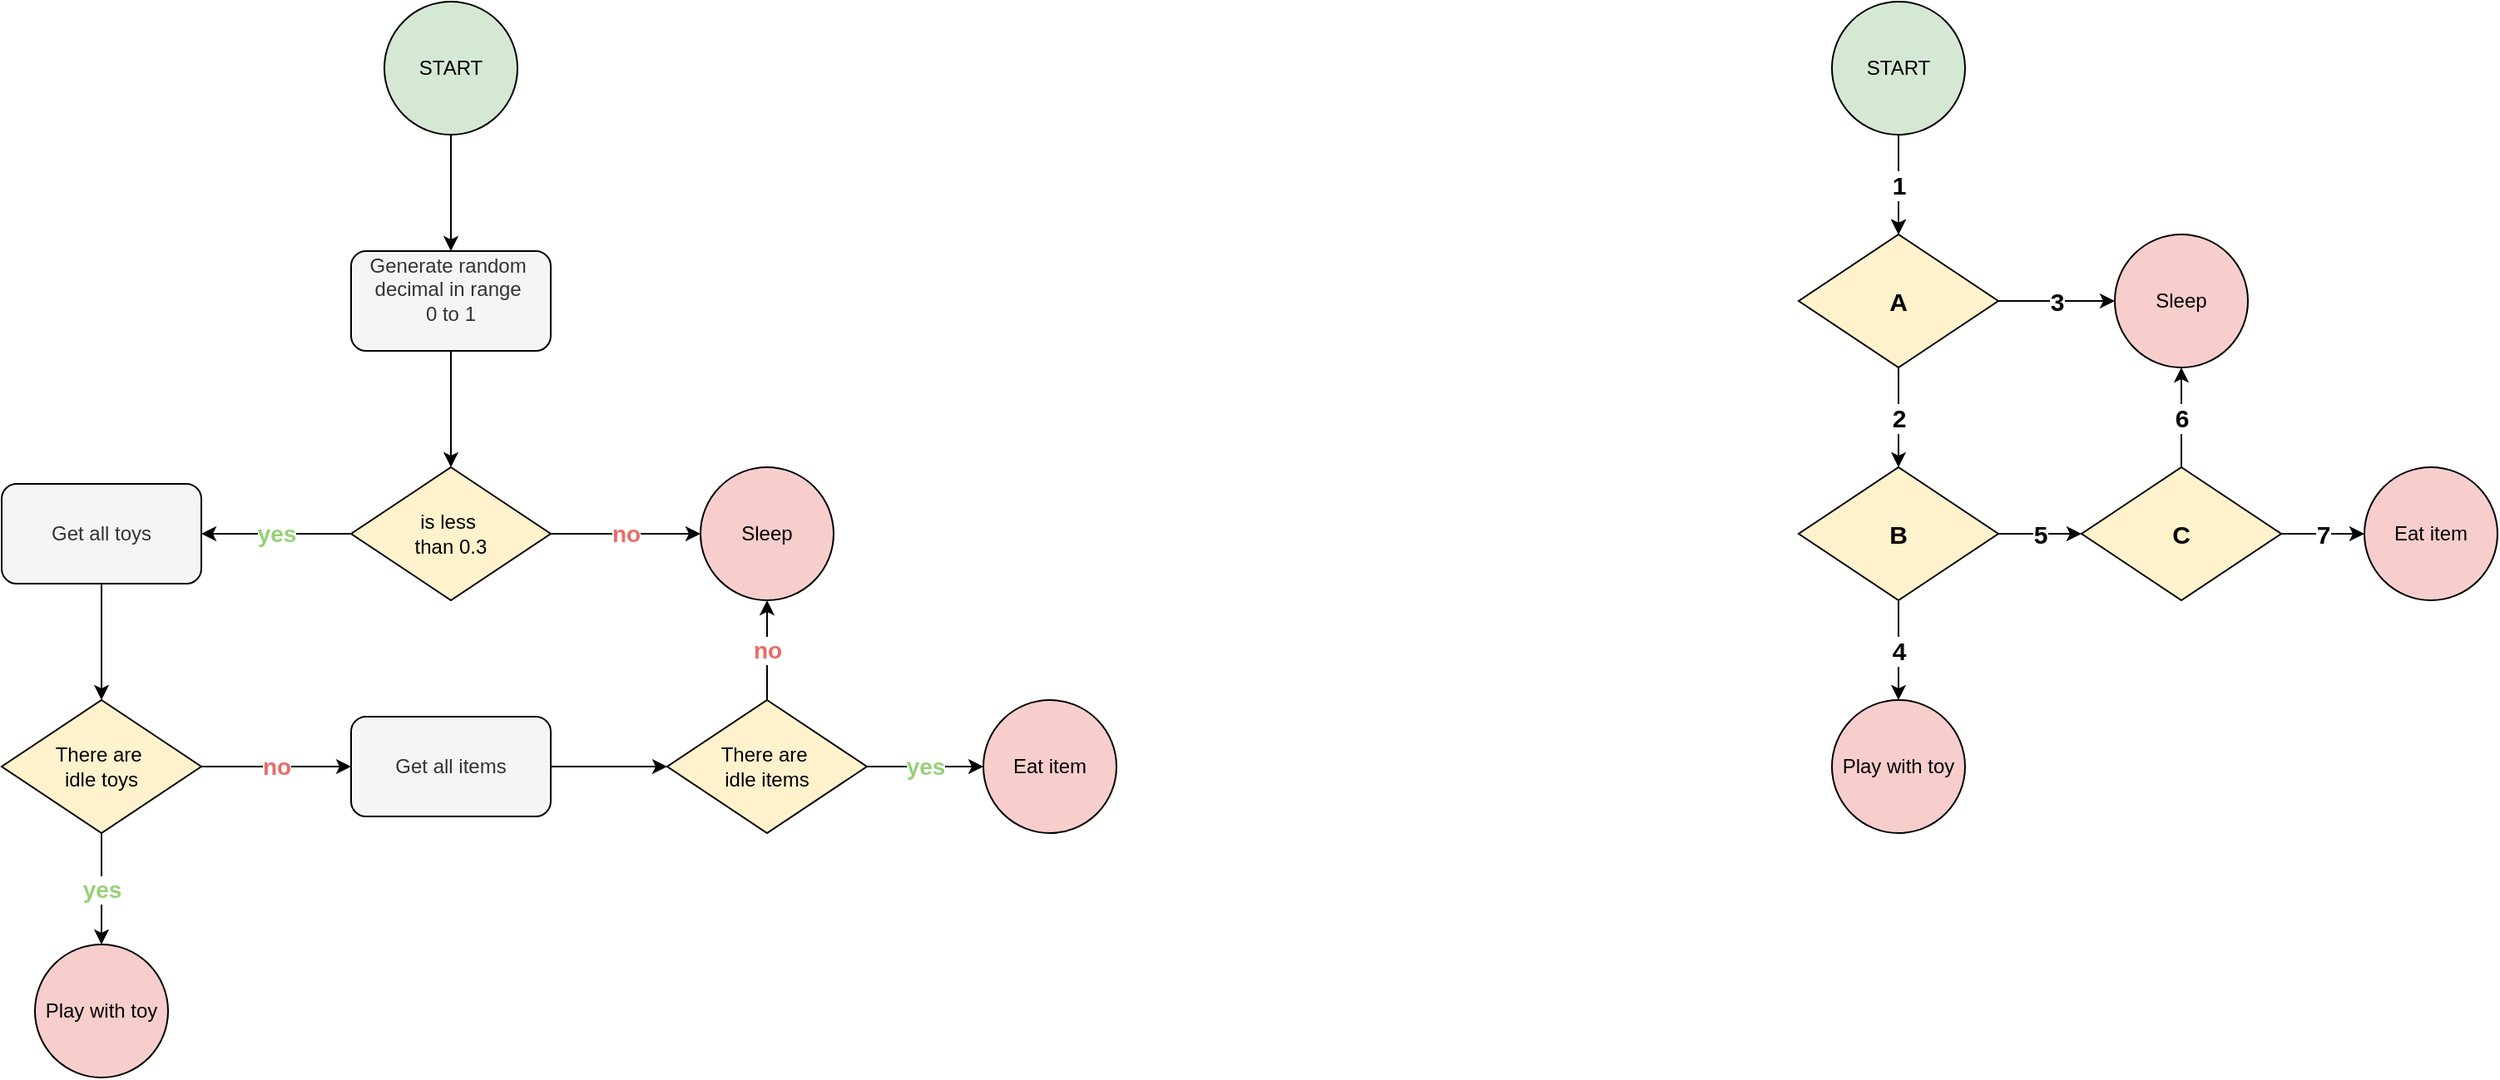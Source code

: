 <mxfile version="17.0.0" type="device"><diagram id="bLjvJiX-7lbUvmFVYmAi" name="Page-1"><mxGraphModel dx="751" dy="1154" grid="1" gridSize="10" guides="1" tooltips="1" connect="1" arrows="1" fold="1" page="1" pageScale="1" pageWidth="1169" pageHeight="827" math="0" shadow="0"><root><mxCell id="0"/><mxCell id="1" parent="0"/><mxCell id="KpbQ9v3qPBaXDf9aGrpV-1" style="edgeStyle=orthogonalEdgeStyle;rounded=0;orthogonalLoop=1;jettySize=auto;html=1;exitX=0.5;exitY=1;exitDx=0;exitDy=0;" edge="1" parent="1" source="KpbQ9v3qPBaXDf9aGrpV-2" target="KpbQ9v3qPBaXDf9aGrpV-4"><mxGeometry relative="1" as="geometry"/></mxCell><mxCell id="KpbQ9v3qPBaXDf9aGrpV-2" value="START" style="ellipse;whiteSpace=wrap;html=1;aspect=fixed;fillColor=#d5e8d4;strokeColor=default;strokeWidth=1;" vertex="1" parent="1"><mxGeometry x="280" y="180" width="80" height="80" as="geometry"/></mxCell><mxCell id="KpbQ9v3qPBaXDf9aGrpV-3" style="edgeStyle=orthogonalEdgeStyle;rounded=0;orthogonalLoop=1;jettySize=auto;html=1;exitX=0.5;exitY=1;exitDx=0;exitDy=0;entryX=0.5;entryY=0;entryDx=0;entryDy=0;" edge="1" parent="1" source="KpbQ9v3qPBaXDf9aGrpV-4" target="KpbQ9v3qPBaXDf9aGrpV-5"><mxGeometry relative="1" as="geometry"/></mxCell><mxCell id="KpbQ9v3qPBaXDf9aGrpV-4" value="&lt;div&gt;Generate random&amp;nbsp;&lt;/div&gt;&lt;div&gt;decimal in range&amp;nbsp;&lt;/div&gt;&lt;div&gt;0 to 1&lt;/div&gt;&lt;div&gt;&lt;br&gt;&lt;/div&gt;" style="rounded=1;whiteSpace=wrap;html=1;fillColor=#f5f5f5;strokeColor=default;fontColor=#333333;" vertex="1" parent="1"><mxGeometry x="260" y="330" width="120" height="60" as="geometry"/></mxCell><mxCell id="KpbQ9v3qPBaXDf9aGrpV-5" value="&lt;div&gt;is less&amp;nbsp;&lt;/div&gt;&lt;div&gt;than&amp;nbsp;&lt;span&gt;0.3&lt;/span&gt;&lt;/div&gt;" style="rhombus;whiteSpace=wrap;html=1;fillColor=#fff2cc;strokeColor=default;" vertex="1" parent="1"><mxGeometry x="260" y="460" width="120" height="80" as="geometry"/></mxCell><mxCell id="KpbQ9v3qPBaXDf9aGrpV-49" style="edgeStyle=orthogonalEdgeStyle;rounded=0;orthogonalLoop=1;jettySize=auto;html=1;" edge="1" parent="1" source="KpbQ9v3qPBaXDf9aGrpV-7" target="KpbQ9v3qPBaXDf9aGrpV-48"><mxGeometry relative="1" as="geometry"/></mxCell><mxCell id="KpbQ9v3qPBaXDf9aGrpV-7" value="Get all toys" style="rounded=1;whiteSpace=wrap;html=1;fillColor=#f5f5f5;strokeColor=default;fontColor=#333333;" vertex="1" parent="1"><mxGeometry x="50" y="470" width="120" height="60" as="geometry"/></mxCell><mxCell id="KpbQ9v3qPBaXDf9aGrpV-9" value="yes" style="endArrow=classic;html=1;rounded=0;" edge="1" parent="1" target="KpbQ9v3qPBaXDf9aGrpV-7" source="KpbQ9v3qPBaXDf9aGrpV-5"><mxGeometry relative="1" as="geometry"><mxPoint x="270" y="500" as="sourcePoint"/><mxPoint x="330" y="500" as="targetPoint"/><Array as="points"/></mxGeometry></mxCell><mxCell id="KpbQ9v3qPBaXDf9aGrpV-10" value="yes" style="edgeLabel;resizable=0;html=1;align=center;verticalAlign=middle;fontSize=14;fontStyle=1;fontColor=#97D077;" connectable="0" vertex="1" parent="KpbQ9v3qPBaXDf9aGrpV-9"><mxGeometry relative="1" as="geometry"/></mxCell><mxCell id="KpbQ9v3qPBaXDf9aGrpV-13" value="" style="endArrow=classic;html=1;rounded=0;" edge="1" parent="1" source="KpbQ9v3qPBaXDf9aGrpV-5"><mxGeometry relative="1" as="geometry"><mxPoint x="290" y="490" as="sourcePoint"/><mxPoint x="470" y="500" as="targetPoint"/></mxGeometry></mxCell><mxCell id="KpbQ9v3qPBaXDf9aGrpV-14" value="no&lt;br style=&quot;font-size: 14px;&quot;&gt;" style="edgeLabel;resizable=0;html=1;align=center;verticalAlign=middle;fontColor=#EA6B66;labelBorderColor=none;fontStyle=1;fontSize=14;" connectable="0" vertex="1" parent="KpbQ9v3qPBaXDf9aGrpV-13"><mxGeometry relative="1" as="geometry"/></mxCell><mxCell id="KpbQ9v3qPBaXDf9aGrpV-47" value="Sleep" style="ellipse;whiteSpace=wrap;html=1;aspect=fixed;fillColor=#f8cecc;strokeColor=default;" vertex="1" parent="1"><mxGeometry x="470" y="460" width="80" height="80" as="geometry"/></mxCell><mxCell id="KpbQ9v3qPBaXDf9aGrpV-48" value="&lt;div&gt;There are&amp;nbsp;&lt;/div&gt;&lt;div&gt;idle&lt;span&gt;&amp;nbsp;toys&lt;/span&gt;&lt;/div&gt;" style="rhombus;whiteSpace=wrap;html=1;fillColor=#fff2cc;strokeColor=default;" vertex="1" parent="1"><mxGeometry x="50" y="600" width="120" height="80" as="geometry"/></mxCell><mxCell id="KpbQ9v3qPBaXDf9aGrpV-50" value="yes" style="endArrow=classic;html=1;rounded=0;" edge="1" parent="1" source="KpbQ9v3qPBaXDf9aGrpV-48" target="KpbQ9v3qPBaXDf9aGrpV-52"><mxGeometry relative="1" as="geometry"><mxPoint x="270" y="510" as="sourcePoint"/><mxPoint x="180" y="510" as="targetPoint"/><Array as="points"/></mxGeometry></mxCell><mxCell id="KpbQ9v3qPBaXDf9aGrpV-51" value="yes" style="edgeLabel;resizable=0;html=1;align=center;verticalAlign=middle;fontSize=14;fontStyle=1;fontColor=#97D077;" connectable="0" vertex="1" parent="KpbQ9v3qPBaXDf9aGrpV-50"><mxGeometry relative="1" as="geometry"/></mxCell><mxCell id="KpbQ9v3qPBaXDf9aGrpV-52" value="Play with toy" style="ellipse;whiteSpace=wrap;html=1;aspect=fixed;fillColor=#f8cecc;strokeColor=default;" vertex="1" parent="1"><mxGeometry x="70" y="747" width="80" height="80" as="geometry"/></mxCell><mxCell id="KpbQ9v3qPBaXDf9aGrpV-53" value="" style="endArrow=classic;html=1;rounded=0;" edge="1" parent="1" source="KpbQ9v3qPBaXDf9aGrpV-48" target="KpbQ9v3qPBaXDf9aGrpV-55"><mxGeometry relative="1" as="geometry"><mxPoint x="390" y="510" as="sourcePoint"/><mxPoint x="210" y="680" as="targetPoint"/></mxGeometry></mxCell><mxCell id="KpbQ9v3qPBaXDf9aGrpV-54" value="no&lt;br style=&quot;font-size: 14px;&quot;&gt;" style="edgeLabel;resizable=0;html=1;align=center;verticalAlign=middle;fontColor=#EA6B66;labelBorderColor=none;fontStyle=1;fontSize=14;" connectable="0" vertex="1" parent="KpbQ9v3qPBaXDf9aGrpV-53"><mxGeometry relative="1" as="geometry"/></mxCell><mxCell id="KpbQ9v3qPBaXDf9aGrpV-59" style="edgeStyle=orthogonalEdgeStyle;rounded=0;orthogonalLoop=1;jettySize=auto;html=1;" edge="1" parent="1" source="KpbQ9v3qPBaXDf9aGrpV-55" target="KpbQ9v3qPBaXDf9aGrpV-56"><mxGeometry relative="1" as="geometry"/></mxCell><mxCell id="KpbQ9v3qPBaXDf9aGrpV-55" value="Get all items" style="rounded=1;whiteSpace=wrap;html=1;fillColor=#f5f5f5;strokeColor=default;fontColor=#333333;" vertex="1" parent="1"><mxGeometry x="260" y="610" width="120" height="60" as="geometry"/></mxCell><mxCell id="KpbQ9v3qPBaXDf9aGrpV-56" value="&lt;div&gt;There are&amp;nbsp;&lt;/div&gt;&lt;div&gt;idle&amp;nbsp;items&lt;/div&gt;" style="rhombus;whiteSpace=wrap;html=1;fillColor=#fff2cc;strokeColor=default;" vertex="1" parent="1"><mxGeometry x="450" y="600" width="120" height="80" as="geometry"/></mxCell><mxCell id="KpbQ9v3qPBaXDf9aGrpV-57" value="" style="endArrow=classic;html=1;rounded=0;" edge="1" parent="1" source="KpbQ9v3qPBaXDf9aGrpV-56" target="KpbQ9v3qPBaXDf9aGrpV-47"><mxGeometry relative="1" as="geometry"><mxPoint x="180" y="650" as="sourcePoint"/><mxPoint x="270" y="650" as="targetPoint"/></mxGeometry></mxCell><mxCell id="KpbQ9v3qPBaXDf9aGrpV-58" value="no&lt;br style=&quot;font-size: 14px;&quot;&gt;" style="edgeLabel;resizable=0;html=1;align=center;verticalAlign=middle;fontColor=#EA6B66;labelBorderColor=none;fontStyle=1;fontSize=14;" connectable="0" vertex="1" parent="KpbQ9v3qPBaXDf9aGrpV-57"><mxGeometry relative="1" as="geometry"/></mxCell><mxCell id="KpbQ9v3qPBaXDf9aGrpV-60" value="Eat item" style="ellipse;whiteSpace=wrap;html=1;aspect=fixed;fillColor=#f8cecc;strokeColor=default;" vertex="1" parent="1"><mxGeometry x="640" y="600" width="80" height="80" as="geometry"/></mxCell><mxCell id="KpbQ9v3qPBaXDf9aGrpV-61" value="yes" style="endArrow=classic;html=1;rounded=0;" edge="1" parent="1" source="KpbQ9v3qPBaXDf9aGrpV-56" target="KpbQ9v3qPBaXDf9aGrpV-60"><mxGeometry relative="1" as="geometry"><mxPoint x="270" y="510" as="sourcePoint"/><mxPoint x="180" y="510" as="targetPoint"/><Array as="points"/></mxGeometry></mxCell><mxCell id="KpbQ9v3qPBaXDf9aGrpV-62" value="yes" style="edgeLabel;resizable=0;html=1;align=center;verticalAlign=middle;fontSize=14;fontStyle=1;fontColor=#97D077;" connectable="0" vertex="1" parent="KpbQ9v3qPBaXDf9aGrpV-61"><mxGeometry relative="1" as="geometry"/></mxCell><mxCell id="KpbQ9v3qPBaXDf9aGrpV-63" value="" style="edgeStyle=orthogonalEdgeStyle;rounded=0;orthogonalLoop=1;jettySize=auto;html=1;fontSize=15;fontColor=none;strokeWidth=1;" edge="1" parent="1" source="KpbQ9v3qPBaXDf9aGrpV-64" target="KpbQ9v3qPBaXDf9aGrpV-65"><mxGeometry relative="1" as="geometry"/></mxCell><mxCell id="KpbQ9v3qPBaXDf9aGrpV-64" value="START" style="ellipse;whiteSpace=wrap;html=1;aspect=fixed;fillColor=#d5e8d4;strokeColor=default;strokeWidth=1;" vertex="1" parent="1"><mxGeometry x="1150" y="180" width="80" height="80" as="geometry"/></mxCell><mxCell id="KpbQ9v3qPBaXDf9aGrpV-65" value="&lt;font style=&quot;font-size: 15px&quot;&gt;&lt;b&gt;A&lt;/b&gt;&lt;/font&gt;" style="rhombus;whiteSpace=wrap;html=1;fillColor=#fff2cc;strokeColor=default;" vertex="1" parent="1"><mxGeometry x="1130" y="320" width="120" height="80" as="geometry"/></mxCell><mxCell id="KpbQ9v3qPBaXDf9aGrpV-66" value="" style="endArrow=classic;html=1;rounded=0;fontSize=15;fontColor=#97D077;strokeWidth=1;" edge="1" parent="1" source="KpbQ9v3qPBaXDf9aGrpV-64" target="KpbQ9v3qPBaXDf9aGrpV-65"><mxGeometry relative="1" as="geometry"><mxPoint x="840" y="650" as="sourcePoint"/><mxPoint x="940" y="650" as="targetPoint"/></mxGeometry></mxCell><mxCell id="KpbQ9v3qPBaXDf9aGrpV-67" value="1" style="edgeLabel;resizable=0;html=1;align=center;verticalAlign=middle;labelBorderColor=none;fontSize=15;fontColor=default;strokeColor=default;strokeWidth=1;fontStyle=1" connectable="0" vertex="1" parent="KpbQ9v3qPBaXDf9aGrpV-66"><mxGeometry relative="1" as="geometry"/></mxCell><mxCell id="KpbQ9v3qPBaXDf9aGrpV-68" value="&lt;font style=&quot;font-size: 15px&quot;&gt;&lt;b&gt;B&lt;/b&gt;&lt;/font&gt;" style="rhombus;whiteSpace=wrap;html=1;fillColor=#fff2cc;strokeColor=default;" vertex="1" parent="1"><mxGeometry x="1130" y="460" width="120" height="80" as="geometry"/></mxCell><mxCell id="KpbQ9v3qPBaXDf9aGrpV-69" value="" style="endArrow=classic;html=1;rounded=0;fontSize=15;fontColor=#97D077;strokeWidth=1;" edge="1" parent="1" source="KpbQ9v3qPBaXDf9aGrpV-65" target="KpbQ9v3qPBaXDf9aGrpV-68"><mxGeometry relative="1" as="geometry"><mxPoint x="1200" y="270.0" as="sourcePoint"/><mxPoint x="1540" y="430" as="targetPoint"/></mxGeometry></mxCell><mxCell id="KpbQ9v3qPBaXDf9aGrpV-70" value="2" style="edgeLabel;resizable=0;html=1;align=center;verticalAlign=middle;labelBorderColor=none;fontSize=15;fontColor=default;strokeColor=default;strokeWidth=1;fontStyle=1" connectable="0" vertex="1" parent="KpbQ9v3qPBaXDf9aGrpV-69"><mxGeometry relative="1" as="geometry"/></mxCell><mxCell id="KpbQ9v3qPBaXDf9aGrpV-72" value="" style="endArrow=classic;html=1;rounded=0;fontSize=15;fontColor=#97D077;strokeWidth=1;" edge="1" parent="1" source="KpbQ9v3qPBaXDf9aGrpV-65" target="KpbQ9v3qPBaXDf9aGrpV-109"><mxGeometry relative="1" as="geometry"><mxPoint x="1200" y="270" as="sourcePoint"/><mxPoint x="1320" y="360" as="targetPoint"/></mxGeometry></mxCell><mxCell id="KpbQ9v3qPBaXDf9aGrpV-73" value="3" style="edgeLabel;resizable=0;html=1;align=center;verticalAlign=middle;labelBorderColor=none;fontSize=15;fontColor=default;strokeColor=default;strokeWidth=1;fontStyle=1" connectable="0" vertex="1" parent="KpbQ9v3qPBaXDf9aGrpV-72"><mxGeometry relative="1" as="geometry"/></mxCell><mxCell id="KpbQ9v3qPBaXDf9aGrpV-104" value="" style="endArrow=classic;html=1;rounded=0;fontSize=15;fontColor=#97D077;strokeWidth=1;" edge="1" parent="1" source="KpbQ9v3qPBaXDf9aGrpV-68" target="KpbQ9v3qPBaXDf9aGrpV-107"><mxGeometry relative="1" as="geometry"><mxPoint x="1200" y="410" as="sourcePoint"/><mxPoint x="1190" y="580" as="targetPoint"/></mxGeometry></mxCell><mxCell id="KpbQ9v3qPBaXDf9aGrpV-105" value="4" style="edgeLabel;resizable=0;html=1;align=center;verticalAlign=middle;labelBorderColor=none;fontSize=15;fontColor=default;strokeColor=default;strokeWidth=1;fontStyle=1" connectable="0" vertex="1" parent="KpbQ9v3qPBaXDf9aGrpV-104"><mxGeometry relative="1" as="geometry"/></mxCell><mxCell id="KpbQ9v3qPBaXDf9aGrpV-107" value="Play with toy" style="ellipse;whiteSpace=wrap;html=1;aspect=fixed;fillColor=#f8cecc;strokeColor=default;" vertex="1" parent="1"><mxGeometry x="1150" y="600" width="80" height="80" as="geometry"/></mxCell><mxCell id="KpbQ9v3qPBaXDf9aGrpV-108" value="&lt;font style=&quot;font-size: 15px&quot;&gt;&lt;b&gt;C&lt;/b&gt;&lt;/font&gt;" style="rhombus;whiteSpace=wrap;html=1;fillColor=#fff2cc;strokeColor=default;" vertex="1" parent="1"><mxGeometry x="1300" y="460" width="120" height="80" as="geometry"/></mxCell><mxCell id="KpbQ9v3qPBaXDf9aGrpV-109" value="Sleep" style="ellipse;whiteSpace=wrap;html=1;aspect=fixed;fillColor=#f8cecc;strokeColor=default;" vertex="1" parent="1"><mxGeometry x="1320" y="320" width="80" height="80" as="geometry"/></mxCell><mxCell id="KpbQ9v3qPBaXDf9aGrpV-112" value="" style="endArrow=classic;html=1;rounded=0;fontSize=15;fontColor=#97D077;strokeWidth=1;" edge="1" parent="1" source="KpbQ9v3qPBaXDf9aGrpV-108" target="KpbQ9v3qPBaXDf9aGrpV-109"><mxGeometry relative="1" as="geometry"><mxPoint x="1200" y="550" as="sourcePoint"/><mxPoint x="1200" y="610" as="targetPoint"/></mxGeometry></mxCell><mxCell id="KpbQ9v3qPBaXDf9aGrpV-113" value="6" style="edgeLabel;resizable=0;html=1;align=center;verticalAlign=middle;labelBorderColor=none;fontSize=15;fontColor=default;strokeColor=default;strokeWidth=1;fontStyle=1" connectable="0" vertex="1" parent="KpbQ9v3qPBaXDf9aGrpV-112"><mxGeometry relative="1" as="geometry"/></mxCell><mxCell id="KpbQ9v3qPBaXDf9aGrpV-114" value="" style="endArrow=classic;html=1;rounded=0;fontSize=15;fontColor=#97D077;strokeWidth=1;" edge="1" parent="1" source="KpbQ9v3qPBaXDf9aGrpV-68" target="KpbQ9v3qPBaXDf9aGrpV-108"><mxGeometry relative="1" as="geometry"><mxPoint x="1370" y="470" as="sourcePoint"/><mxPoint x="1370" y="410" as="targetPoint"/></mxGeometry></mxCell><mxCell id="KpbQ9v3qPBaXDf9aGrpV-115" value="5" style="edgeLabel;resizable=0;html=1;align=center;verticalAlign=middle;labelBorderColor=none;fontSize=15;fontColor=default;strokeColor=default;strokeWidth=1;fontStyle=1" connectable="0" vertex="1" parent="KpbQ9v3qPBaXDf9aGrpV-114"><mxGeometry relative="1" as="geometry"/></mxCell><mxCell id="KpbQ9v3qPBaXDf9aGrpV-116" value="" style="endArrow=classic;html=1;rounded=0;fontSize=15;fontColor=#97D077;strokeWidth=1;" edge="1" parent="1" source="KpbQ9v3qPBaXDf9aGrpV-108" target="KpbQ9v3qPBaXDf9aGrpV-119"><mxGeometry relative="1" as="geometry"><mxPoint x="1260" y="510" as="sourcePoint"/><mxPoint x="1470" y="500" as="targetPoint"/></mxGeometry></mxCell><mxCell id="KpbQ9v3qPBaXDf9aGrpV-117" value="7" style="edgeLabel;resizable=0;html=1;align=center;verticalAlign=middle;labelBorderColor=none;fontSize=15;fontColor=default;strokeColor=default;strokeWidth=1;fontStyle=1" connectable="0" vertex="1" parent="KpbQ9v3qPBaXDf9aGrpV-116"><mxGeometry relative="1" as="geometry"/></mxCell><mxCell id="KpbQ9v3qPBaXDf9aGrpV-119" value="Eat item" style="ellipse;whiteSpace=wrap;html=1;aspect=fixed;fillColor=#f8cecc;strokeColor=default;" vertex="1" parent="1"><mxGeometry x="1470" y="460" width="80" height="80" as="geometry"/></mxCell></root></mxGraphModel></diagram></mxfile>